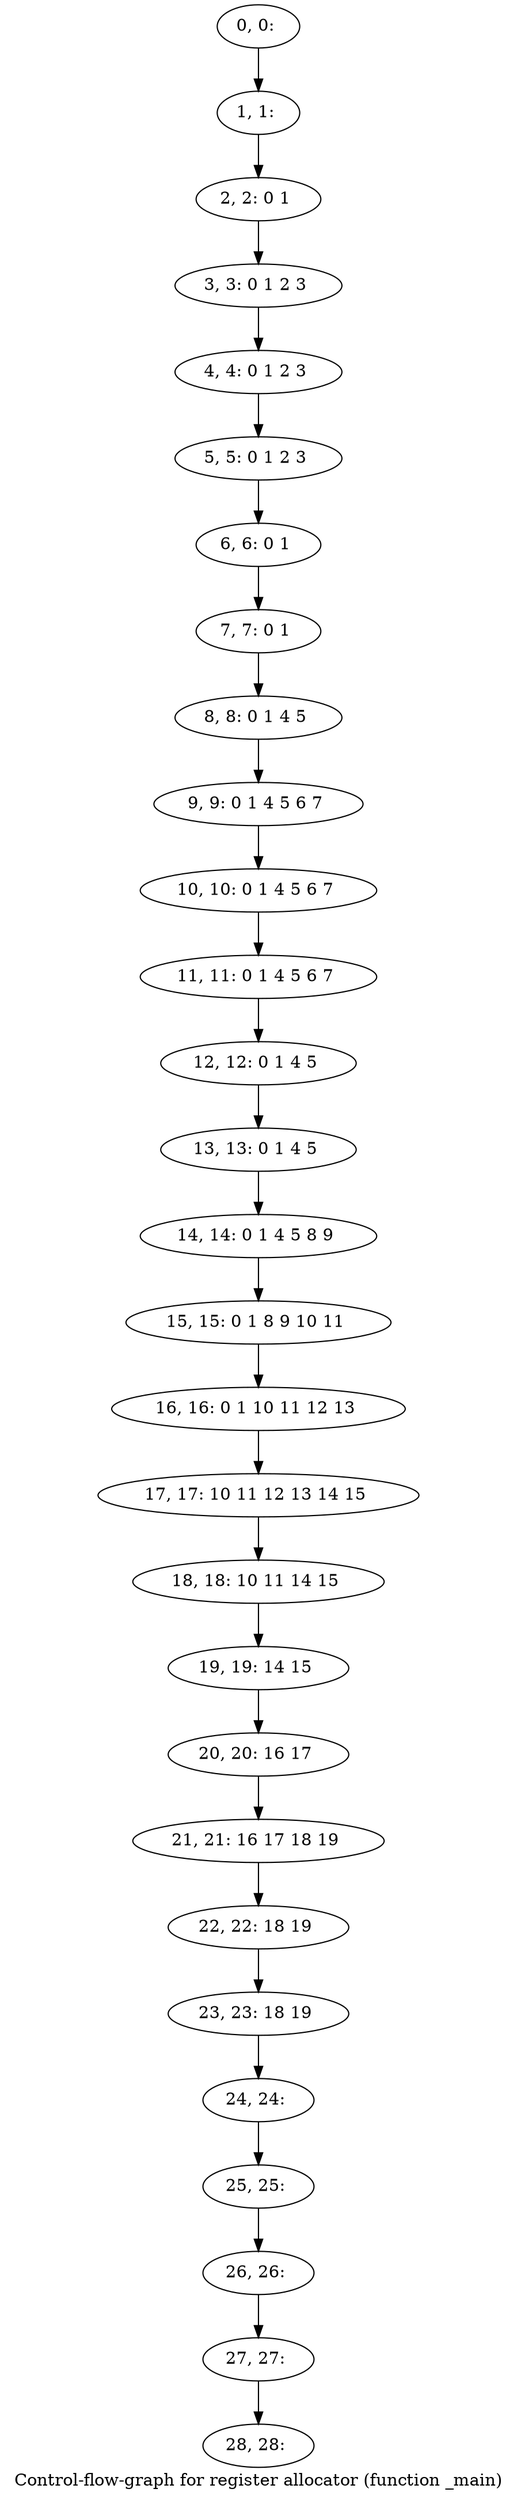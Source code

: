 digraph G {
graph [label="Control-flow-graph for register allocator (function _main)"]
0[label="0, 0: "];
1[label="1, 1: "];
2[label="2, 2: 0 1 "];
3[label="3, 3: 0 1 2 3 "];
4[label="4, 4: 0 1 2 3 "];
5[label="5, 5: 0 1 2 3 "];
6[label="6, 6: 0 1 "];
7[label="7, 7: 0 1 "];
8[label="8, 8: 0 1 4 5 "];
9[label="9, 9: 0 1 4 5 6 7 "];
10[label="10, 10: 0 1 4 5 6 7 "];
11[label="11, 11: 0 1 4 5 6 7 "];
12[label="12, 12: 0 1 4 5 "];
13[label="13, 13: 0 1 4 5 "];
14[label="14, 14: 0 1 4 5 8 9 "];
15[label="15, 15: 0 1 8 9 10 11 "];
16[label="16, 16: 0 1 10 11 12 13 "];
17[label="17, 17: 10 11 12 13 14 15 "];
18[label="18, 18: 10 11 14 15 "];
19[label="19, 19: 14 15 "];
20[label="20, 20: 16 17 "];
21[label="21, 21: 16 17 18 19 "];
22[label="22, 22: 18 19 "];
23[label="23, 23: 18 19 "];
24[label="24, 24: "];
25[label="25, 25: "];
26[label="26, 26: "];
27[label="27, 27: "];
28[label="28, 28: "];
0->1 ;
1->2 ;
2->3 ;
3->4 ;
4->5 ;
5->6 ;
6->7 ;
7->8 ;
8->9 ;
9->10 ;
10->11 ;
11->12 ;
12->13 ;
13->14 ;
14->15 ;
15->16 ;
16->17 ;
17->18 ;
18->19 ;
19->20 ;
20->21 ;
21->22 ;
22->23 ;
23->24 ;
24->25 ;
25->26 ;
26->27 ;
27->28 ;
}
